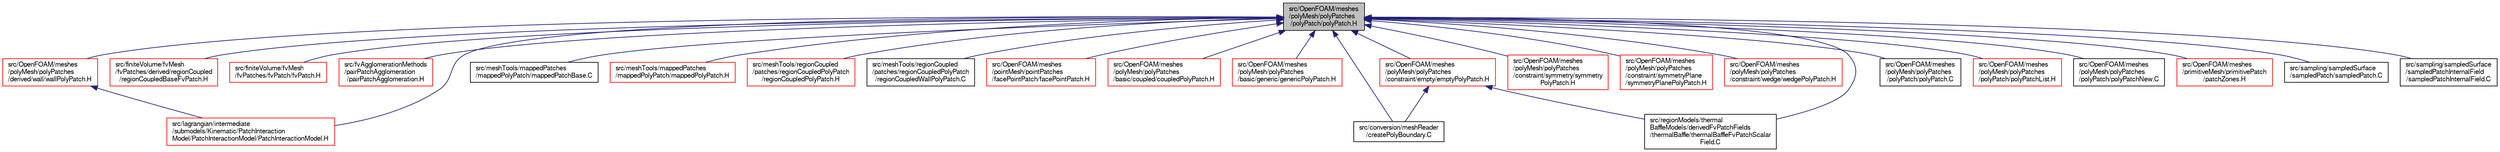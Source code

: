 digraph "src/OpenFOAM/meshes/polyMesh/polyPatches/polyPatch/polyPatch.H"
{
  bgcolor="transparent";
  edge [fontname="FreeSans",fontsize="10",labelfontname="FreeSans",labelfontsize="10"];
  node [fontname="FreeSans",fontsize="10",shape=record];
  Node151 [label="src/OpenFOAM/meshes\l/polyMesh/polyPatches\l/polyPatch/polyPatch.H",height=0.2,width=0.4,color="black", fillcolor="grey75", style="filled", fontcolor="black"];
  Node151 -> Node152 [dir="back",color="midnightblue",fontsize="10",style="solid",fontname="FreeSans"];
  Node152 [label="src/conversion/meshReader\l/createPolyBoundary.C",height=0.2,width=0.4,color="black",URL="$a39221.html",tooltip="boundary faces "];
  Node151 -> Node153 [dir="back",color="midnightblue",fontsize="10",style="solid",fontname="FreeSans"];
  Node153 [label="src/finiteVolume/fvMesh\l/fvPatches/derived/regionCoupled\l/regionCoupledBaseFvPatch.H",height=0.2,width=0.4,color="red",URL="$a03662.html"];
  Node151 -> Node161 [dir="back",color="midnightblue",fontsize="10",style="solid",fontname="FreeSans"];
  Node161 [label="src/finiteVolume/fvMesh\l/fvPatches/fvPatch/fvPatch.H",height=0.2,width=0.4,color="red",URL="$a03686.html"];
  Node151 -> Node2411 [dir="back",color="midnightblue",fontsize="10",style="solid",fontname="FreeSans"];
  Node2411 [label="src/fvAgglomerationMethods\l/pairPatchAgglomeration\l/pairPatchAgglomeration.H",height=0.2,width=0.4,color="red",URL="$a04361.html"];
  Node151 -> Node2414 [dir="back",color="midnightblue",fontsize="10",style="solid",fontname="FreeSans"];
  Node2414 [label="src/lagrangian/intermediate\l/submodels/Kinematic/PatchInteraction\lModel/PatchInteractionModel/PatchInteractionModel.H",height=0.2,width=0.4,color="red",URL="$a05957.html"];
  Node151 -> Node2428 [dir="back",color="midnightblue",fontsize="10",style="solid",fontname="FreeSans"];
  Node2428 [label="src/meshTools/mappedPatches\l/mappedPolyPatch/mappedPatchBase.C",height=0.2,width=0.4,color="black",URL="$a07592.html"];
  Node151 -> Node2429 [dir="back",color="midnightblue",fontsize="10",style="solid",fontname="FreeSans"];
  Node2429 [label="src/meshTools/mappedPatches\l/mappedPolyPatch/mappedPolyPatch.H",height=0.2,width=0.4,color="red",URL="$a07607.html"];
  Node151 -> Node2434 [dir="back",color="midnightblue",fontsize="10",style="solid",fontname="FreeSans"];
  Node2434 [label="src/meshTools/regionCoupled\l/patches/regionCoupledPolyPatch\l/regionCoupledPolyPatch.H",height=0.2,width=0.4,color="red",URL="$a07754.html"];
  Node151 -> Node2438 [dir="back",color="midnightblue",fontsize="10",style="solid",fontname="FreeSans"];
  Node2438 [label="src/meshTools/regionCoupled\l/patches/regionCoupledPolyPatch\l/regionCoupledWallPolyPatch.C",height=0.2,width=0.4,color="black",URL="$a07757.html"];
  Node151 -> Node2439 [dir="back",color="midnightblue",fontsize="10",style="solid",fontname="FreeSans"];
  Node2439 [label="src/OpenFOAM/meshes\l/pointMesh/pointPatches\l/facePointPatch/facePointPatch.H",height=0.2,width=0.4,color="red",URL="$a11504.html"];
  Node151 -> Node2531 [dir="back",color="midnightblue",fontsize="10",style="solid",fontname="FreeSans"];
  Node2531 [label="src/OpenFOAM/meshes\l/polyMesh/polyPatches\l/basic/coupled/coupledPolyPatch.H",height=0.2,width=0.4,color="red",URL="$a11675.html"];
  Node151 -> Node2720 [dir="back",color="midnightblue",fontsize="10",style="solid",fontname="FreeSans"];
  Node2720 [label="src/OpenFOAM/meshes\l/polyMesh/polyPatches\l/basic/generic/genericPolyPatch.H",height=0.2,width=0.4,color="red",URL="$a11681.html"];
  Node151 -> Node2722 [dir="back",color="midnightblue",fontsize="10",style="solid",fontname="FreeSans"];
  Node2722 [label="src/OpenFOAM/meshes\l/polyMesh/polyPatches\l/constraint/empty/emptyPolyPatch.H",height=0.2,width=0.4,color="red",URL="$a11699.html"];
  Node2722 -> Node152 [dir="back",color="midnightblue",fontsize="10",style="solid",fontname="FreeSans"];
  Node2722 -> Node1094 [dir="back",color="midnightblue",fontsize="10",style="solid",fontname="FreeSans"];
  Node1094 [label="src/regionModels/thermal\lBaffleModels/derivedFvPatchFields\l/thermalBaffle/thermalBaffleFvPatchScalar\lField.C",height=0.2,width=0.4,color="black",URL="$a14417.html"];
  Node151 -> Node2727 [dir="back",color="midnightblue",fontsize="10",style="solid",fontname="FreeSans"];
  Node2727 [label="src/OpenFOAM/meshes\l/polyMesh/polyPatches\l/constraint/symmetry/symmetry\lPolyPatch.H",height=0.2,width=0.4,color="red",URL="$a11729.html"];
  Node151 -> Node2730 [dir="back",color="midnightblue",fontsize="10",style="solid",fontname="FreeSans"];
  Node2730 [label="src/OpenFOAM/meshes\l/polyMesh/polyPatches\l/constraint/symmetryPlane\l/symmetryPlanePolyPatch.H",height=0.2,width=0.4,color="red",URL="$a11735.html"];
  Node151 -> Node2731 [dir="back",color="midnightblue",fontsize="10",style="solid",fontname="FreeSans"];
  Node2731 [label="src/OpenFOAM/meshes\l/polyMesh/polyPatches\l/constraint/wedge/wedgePolyPatch.H",height=0.2,width=0.4,color="red",URL="$a11741.html"];
  Node151 -> Node2733 [dir="back",color="midnightblue",fontsize="10",style="solid",fontname="FreeSans"];
  Node2733 [label="src/OpenFOAM/meshes\l/polyMesh/polyPatches\l/derived/wall/wallPolyPatch.H",height=0.2,width=0.4,color="red",URL="$a11747.html"];
  Node2733 -> Node2414 [dir="back",color="midnightblue",fontsize="10",style="solid",fontname="FreeSans"];
  Node151 -> Node2745 [dir="back",color="midnightblue",fontsize="10",style="solid",fontname="FreeSans"];
  Node2745 [label="src/OpenFOAM/meshes\l/polyMesh/polyPatches\l/polyPatch/polyPatch.C",height=0.2,width=0.4,color="black",URL="$a11750.html"];
  Node151 -> Node2746 [dir="back",color="midnightblue",fontsize="10",style="solid",fontname="FreeSans"];
  Node2746 [label="src/OpenFOAM/meshes\l/polyMesh/polyPatches\l/polyPatch/polyPatchList.H",height=0.2,width=0.4,color="red",URL="$a11756.html"];
  Node151 -> Node3216 [dir="back",color="midnightblue",fontsize="10",style="solid",fontname="FreeSans"];
  Node3216 [label="src/OpenFOAM/meshes\l/polyMesh/polyPatches\l/polyPatch/polyPatchNew.C",height=0.2,width=0.4,color="black",URL="$a11759.html"];
  Node151 -> Node3217 [dir="back",color="midnightblue",fontsize="10",style="solid",fontname="FreeSans"];
  Node3217 [label="src/OpenFOAM/meshes\l/primitiveMesh/primitivePatch\l/patchZones.H",height=0.2,width=0.4,color="red",URL="$a11993.html"];
  Node151 -> Node1094 [dir="back",color="midnightblue",fontsize="10",style="solid",fontname="FreeSans"];
  Node151 -> Node1182 [dir="back",color="midnightblue",fontsize="10",style="solid",fontname="FreeSans"];
  Node1182 [label="src/sampling/sampledSurface\l/sampledPatch/sampledPatch.C",height=0.2,width=0.4,color="black",URL="$a14747.html"];
  Node151 -> Node1183 [dir="back",color="midnightblue",fontsize="10",style="solid",fontname="FreeSans"];
  Node1183 [label="src/sampling/sampledSurface\l/sampledPatchInternalField\l/sampledPatchInternalField.C",height=0.2,width=0.4,color="black",URL="$a14756.html"];
}

